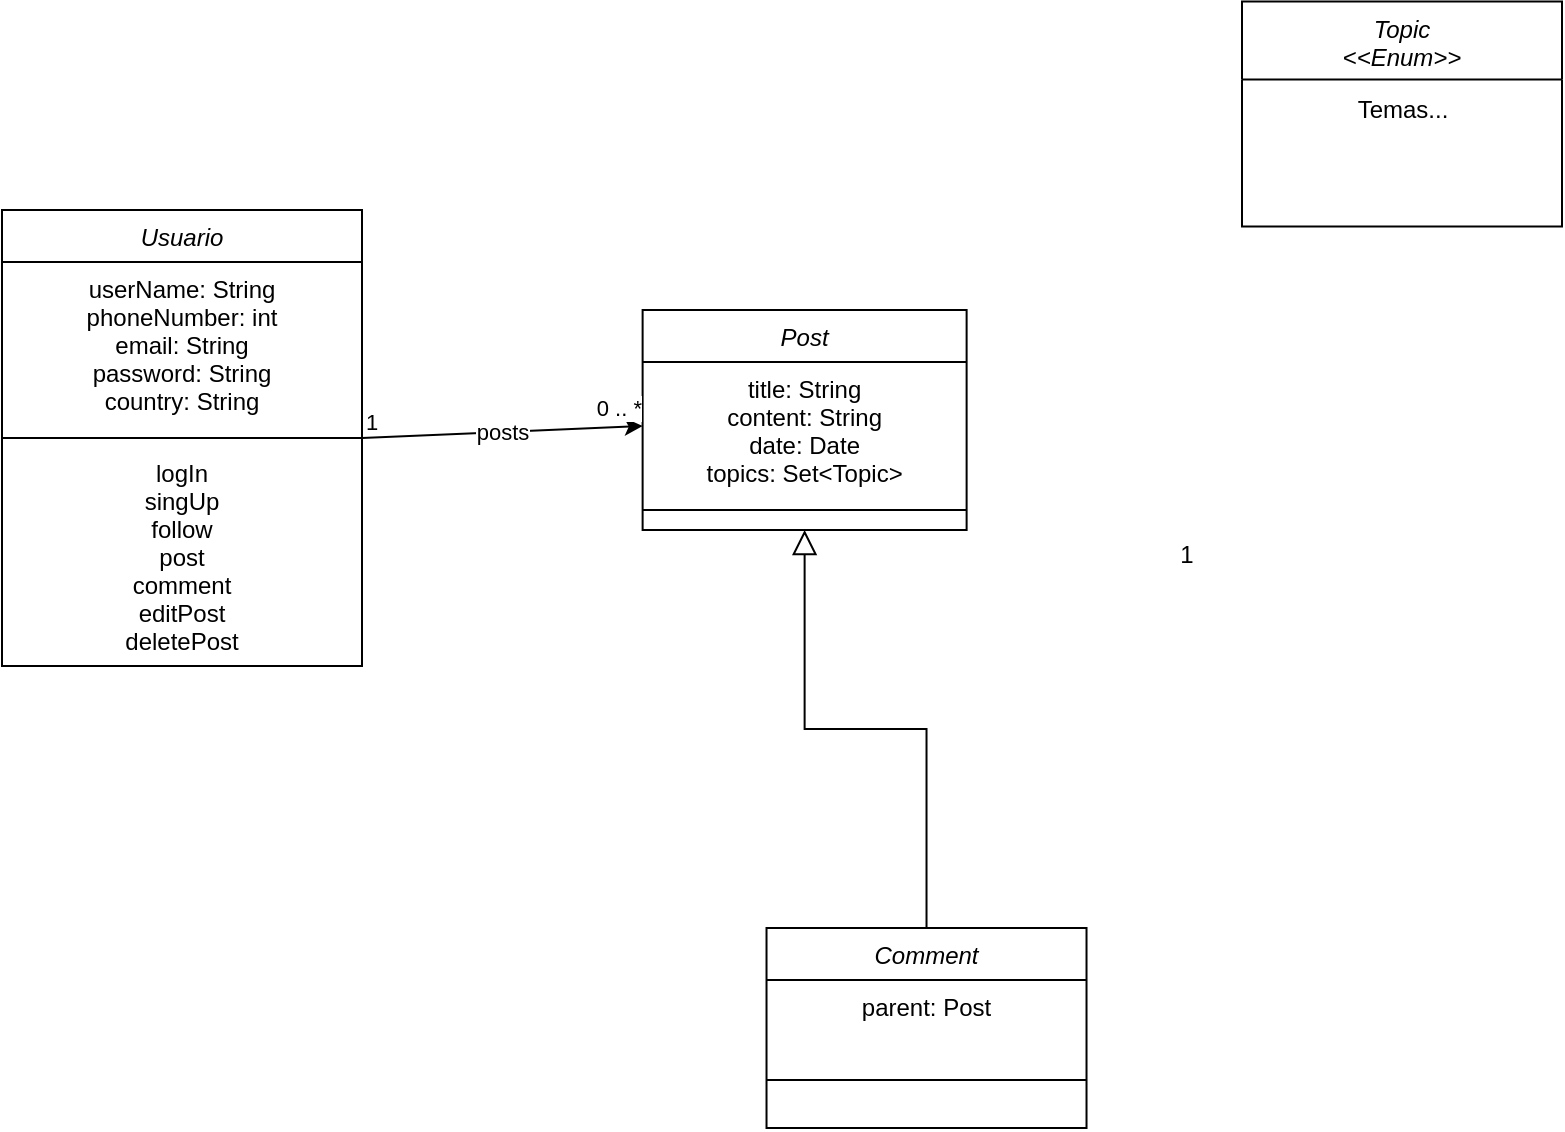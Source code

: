 <mxfile version="26.1.3">
  <diagram id="C5RBs43oDa-KdzZeNtuy" name="Page-1">
    <mxGraphModel dx="655" dy="379" grid="1" gridSize="10" guides="1" tooltips="1" connect="1" arrows="1" fold="1" page="1" pageScale="1" pageWidth="827" pageHeight="1169" math="0" shadow="0">
      <root>
        <mxCell id="WIyWlLk6GJQsqaUBKTNV-0" />
        <mxCell id="WIyWlLk6GJQsqaUBKTNV-1" parent="WIyWlLk6GJQsqaUBKTNV-0" />
        <mxCell id="zkfFHV4jXpPFQw0GAbJ--0" value="Usuario" style="swimlane;fontStyle=2;align=center;verticalAlign=top;childLayout=stackLayout;horizontal=1;startSize=26;horizontalStack=0;resizeParent=1;resizeLast=0;collapsible=1;marginBottom=0;rounded=0;shadow=0;strokeWidth=1;autosize=1;" parent="WIyWlLk6GJQsqaUBKTNV-1" vertex="1">
          <mxGeometry x="190" y="190" width="180" height="228" as="geometry">
            <mxRectangle x="230" y="140" width="160" height="26" as="alternateBounds" />
          </mxGeometry>
        </mxCell>
        <mxCell id="zkfFHV4jXpPFQw0GAbJ--2" value="userName: String&#xa;phoneNumber: int&#xa;email: String&#xa;password: String&#xa;country: String" style="text;align=center;verticalAlign=top;spacingLeft=4;spacingRight=4;overflow=hidden;rotatable=0;points=[[0,0.5],[1,0.5]];portConstraint=eastwest;rounded=0;shadow=0;html=0;autosize=1;" parent="zkfFHV4jXpPFQw0GAbJ--0" vertex="1">
          <mxGeometry y="26" width="180" height="84" as="geometry" />
        </mxCell>
        <mxCell id="zkfFHV4jXpPFQw0GAbJ--4" value="" style="line;html=1;strokeWidth=1;align=center;verticalAlign=middle;spacingTop=-1;spacingLeft=3;spacingRight=3;rotatable=0;labelPosition=right;points=[];portConstraint=eastwest;autosize=1;" parent="zkfFHV4jXpPFQw0GAbJ--0" vertex="1">
          <mxGeometry y="110" width="180" height="8" as="geometry" />
        </mxCell>
        <mxCell id="zkfFHV4jXpPFQw0GAbJ--5" value="logIn&#xa;singUp&#xa;follow&#xa;post&#xa;comment&#xa;editPost&#xa;deletePost" style="text;align=center;verticalAlign=top;spacingLeft=4;spacingRight=4;overflow=hidden;rotatable=0;points=[[0,0.5],[1,0.5]];portConstraint=eastwest;autosize=1;" parent="zkfFHV4jXpPFQw0GAbJ--0" vertex="1">
          <mxGeometry y="118" width="180" height="110" as="geometry" />
        </mxCell>
        <mxCell id="zkfFHV4jXpPFQw0GAbJ--17" value="Post" style="swimlane;fontStyle=2;align=center;verticalAlign=top;childLayout=stackLayout;horizontal=1;startSize=26;horizontalStack=0;resizeParent=1;resizeLast=0;collapsible=1;marginBottom=0;rounded=0;shadow=0;strokeWidth=1;" parent="WIyWlLk6GJQsqaUBKTNV-1" vertex="1">
          <mxGeometry x="510.31" y="240" width="162" height="110" as="geometry">
            <mxRectangle x="550" y="140" width="160" height="26" as="alternateBounds" />
          </mxGeometry>
        </mxCell>
        <mxCell id="zkfFHV4jXpPFQw0GAbJ--18" value="title: String&#xa;content: String&#xa;date: Date&#xa;topics: Set&lt;Topic&gt;" style="text;align=center;verticalAlign=top;spacingLeft=4;spacingRight=4;overflow=hidden;rotatable=0;points=[[0,0.5],[1,0.5]];portConstraint=eastwest;" parent="zkfFHV4jXpPFQw0GAbJ--17" vertex="1">
          <mxGeometry y="26" width="162" height="64" as="geometry" />
        </mxCell>
        <mxCell id="zkfFHV4jXpPFQw0GAbJ--23" value="" style="line;html=1;strokeWidth=1;align=center;verticalAlign=middle;spacingTop=-1;spacingLeft=3;spacingRight=3;rotatable=0;labelPosition=right;points=[];portConstraint=eastwest;" parent="zkfFHV4jXpPFQw0GAbJ--17" vertex="1">
          <mxGeometry y="90" width="162" height="20" as="geometry" />
        </mxCell>
        <mxCell id="PqD3v4xeLprBhUmbtamv-0" value="Comment" style="swimlane;fontStyle=2;align=center;verticalAlign=top;childLayout=stackLayout;horizontal=1;startSize=26;horizontalStack=0;resizeParent=1;resizeLast=0;collapsible=1;marginBottom=0;rounded=0;shadow=0;strokeWidth=1;" vertex="1" parent="WIyWlLk6GJQsqaUBKTNV-1">
          <mxGeometry x="572.26" y="549" width="160" height="100" as="geometry">
            <mxRectangle x="340" y="380" width="170" height="26" as="alternateBounds" />
          </mxGeometry>
        </mxCell>
        <mxCell id="PqD3v4xeLprBhUmbtamv-1" value="parent: Post" style="text;align=center;verticalAlign=top;spacingLeft=4;spacingRight=4;overflow=hidden;rotatable=0;points=[[0,0.5],[1,0.5]];portConstraint=eastwest;" vertex="1" parent="PqD3v4xeLprBhUmbtamv-0">
          <mxGeometry y="26" width="160" height="26" as="geometry" />
        </mxCell>
        <mxCell id="PqD3v4xeLprBhUmbtamv-2" value="" style="line;html=1;strokeWidth=1;align=center;verticalAlign=middle;spacingTop=-1;spacingLeft=3;spacingRight=3;rotatable=0;labelPosition=right;points=[];portConstraint=eastwest;" vertex="1" parent="PqD3v4xeLprBhUmbtamv-0">
          <mxGeometry y="52" width="160" height="48" as="geometry" />
        </mxCell>
        <mxCell id="PqD3v4xeLprBhUmbtamv-3" value="" style="endArrow=block;endSize=10;endFill=0;shadow=0;strokeWidth=1;rounded=0;curved=0;edgeStyle=elbowEdgeStyle;elbow=vertical;align=center;entryX=0.5;entryY=1;entryDx=0;entryDy=0;exitX=0.5;exitY=0;exitDx=0;exitDy=0;" edge="1" parent="WIyWlLk6GJQsqaUBKTNV-1" source="PqD3v4xeLprBhUmbtamv-0" target="zkfFHV4jXpPFQw0GAbJ--17">
          <mxGeometry width="160" relative="1" as="geometry">
            <mxPoint x="432.26" y="589" as="sourcePoint" />
            <mxPoint x="237.26" y="469" as="targetPoint" />
          </mxGeometry>
        </mxCell>
        <mxCell id="PqD3v4xeLprBhUmbtamv-9" value="Topic&#xa;&lt;&lt;Enum&gt;&gt;" style="swimlane;fontStyle=2;align=center;verticalAlign=top;childLayout=stackLayout;horizontal=1;startSize=39;horizontalStack=0;resizeParent=1;resizeLast=0;collapsible=1;marginBottom=0;rounded=0;shadow=0;strokeWidth=1;" vertex="1" parent="WIyWlLk6GJQsqaUBKTNV-1">
          <mxGeometry x="810" y="85.78" width="160" height="112.44" as="geometry">
            <mxRectangle x="550" y="140" width="160" height="26" as="alternateBounds" />
          </mxGeometry>
        </mxCell>
        <mxCell id="PqD3v4xeLprBhUmbtamv-15" value="Temas..." style="text;html=1;align=center;verticalAlign=middle;resizable=0;points=[];autosize=1;strokeColor=none;fillColor=none;" vertex="1" parent="PqD3v4xeLprBhUmbtamv-9">
          <mxGeometry y="39" width="160" height="30" as="geometry" />
        </mxCell>
        <mxCell id="PqD3v4xeLprBhUmbtamv-13" value="1" style="resizable=0;align=center;verticalAlign=bottom;labelBackgroundColor=none;fontSize=12;" connectable="0" vertex="1" parent="WIyWlLk6GJQsqaUBKTNV-1">
          <mxGeometry x="782.257" y="371.059" as="geometry" />
        </mxCell>
        <mxCell id="PqD3v4xeLprBhUmbtamv-31" value="" style="endArrow=classic;html=1;rounded=0;exitX=1;exitY=0.5;exitDx=0;exitDy=0;entryX=0;entryY=0.5;entryDx=0;entryDy=0;" edge="1" parent="WIyWlLk6GJQsqaUBKTNV-1" source="zkfFHV4jXpPFQw0GAbJ--0" target="zkfFHV4jXpPFQw0GAbJ--18">
          <mxGeometry relative="1" as="geometry">
            <mxPoint x="370" y="190" as="sourcePoint" />
            <mxPoint x="550" y="198.22" as="targetPoint" />
          </mxGeometry>
        </mxCell>
        <mxCell id="PqD3v4xeLprBhUmbtamv-32" value="posts" style="edgeLabel;resizable=0;html=1;;align=center;verticalAlign=middle;" connectable="0" vertex="1" parent="PqD3v4xeLprBhUmbtamv-31">
          <mxGeometry relative="1" as="geometry" />
        </mxCell>
        <mxCell id="PqD3v4xeLprBhUmbtamv-33" value="1" style="edgeLabel;resizable=0;html=1;;align=left;verticalAlign=bottom;" connectable="0" vertex="1" parent="PqD3v4xeLprBhUmbtamv-31">
          <mxGeometry x="-1" relative="1" as="geometry" />
        </mxCell>
        <mxCell id="PqD3v4xeLprBhUmbtamv-34" value="0 .. *" style="edgeLabel;resizable=0;html=1;;align=right;verticalAlign=bottom;" connectable="0" vertex="1" parent="PqD3v4xeLprBhUmbtamv-31">
          <mxGeometry x="1" relative="1" as="geometry" />
        </mxCell>
      </root>
    </mxGraphModel>
  </diagram>
</mxfile>
